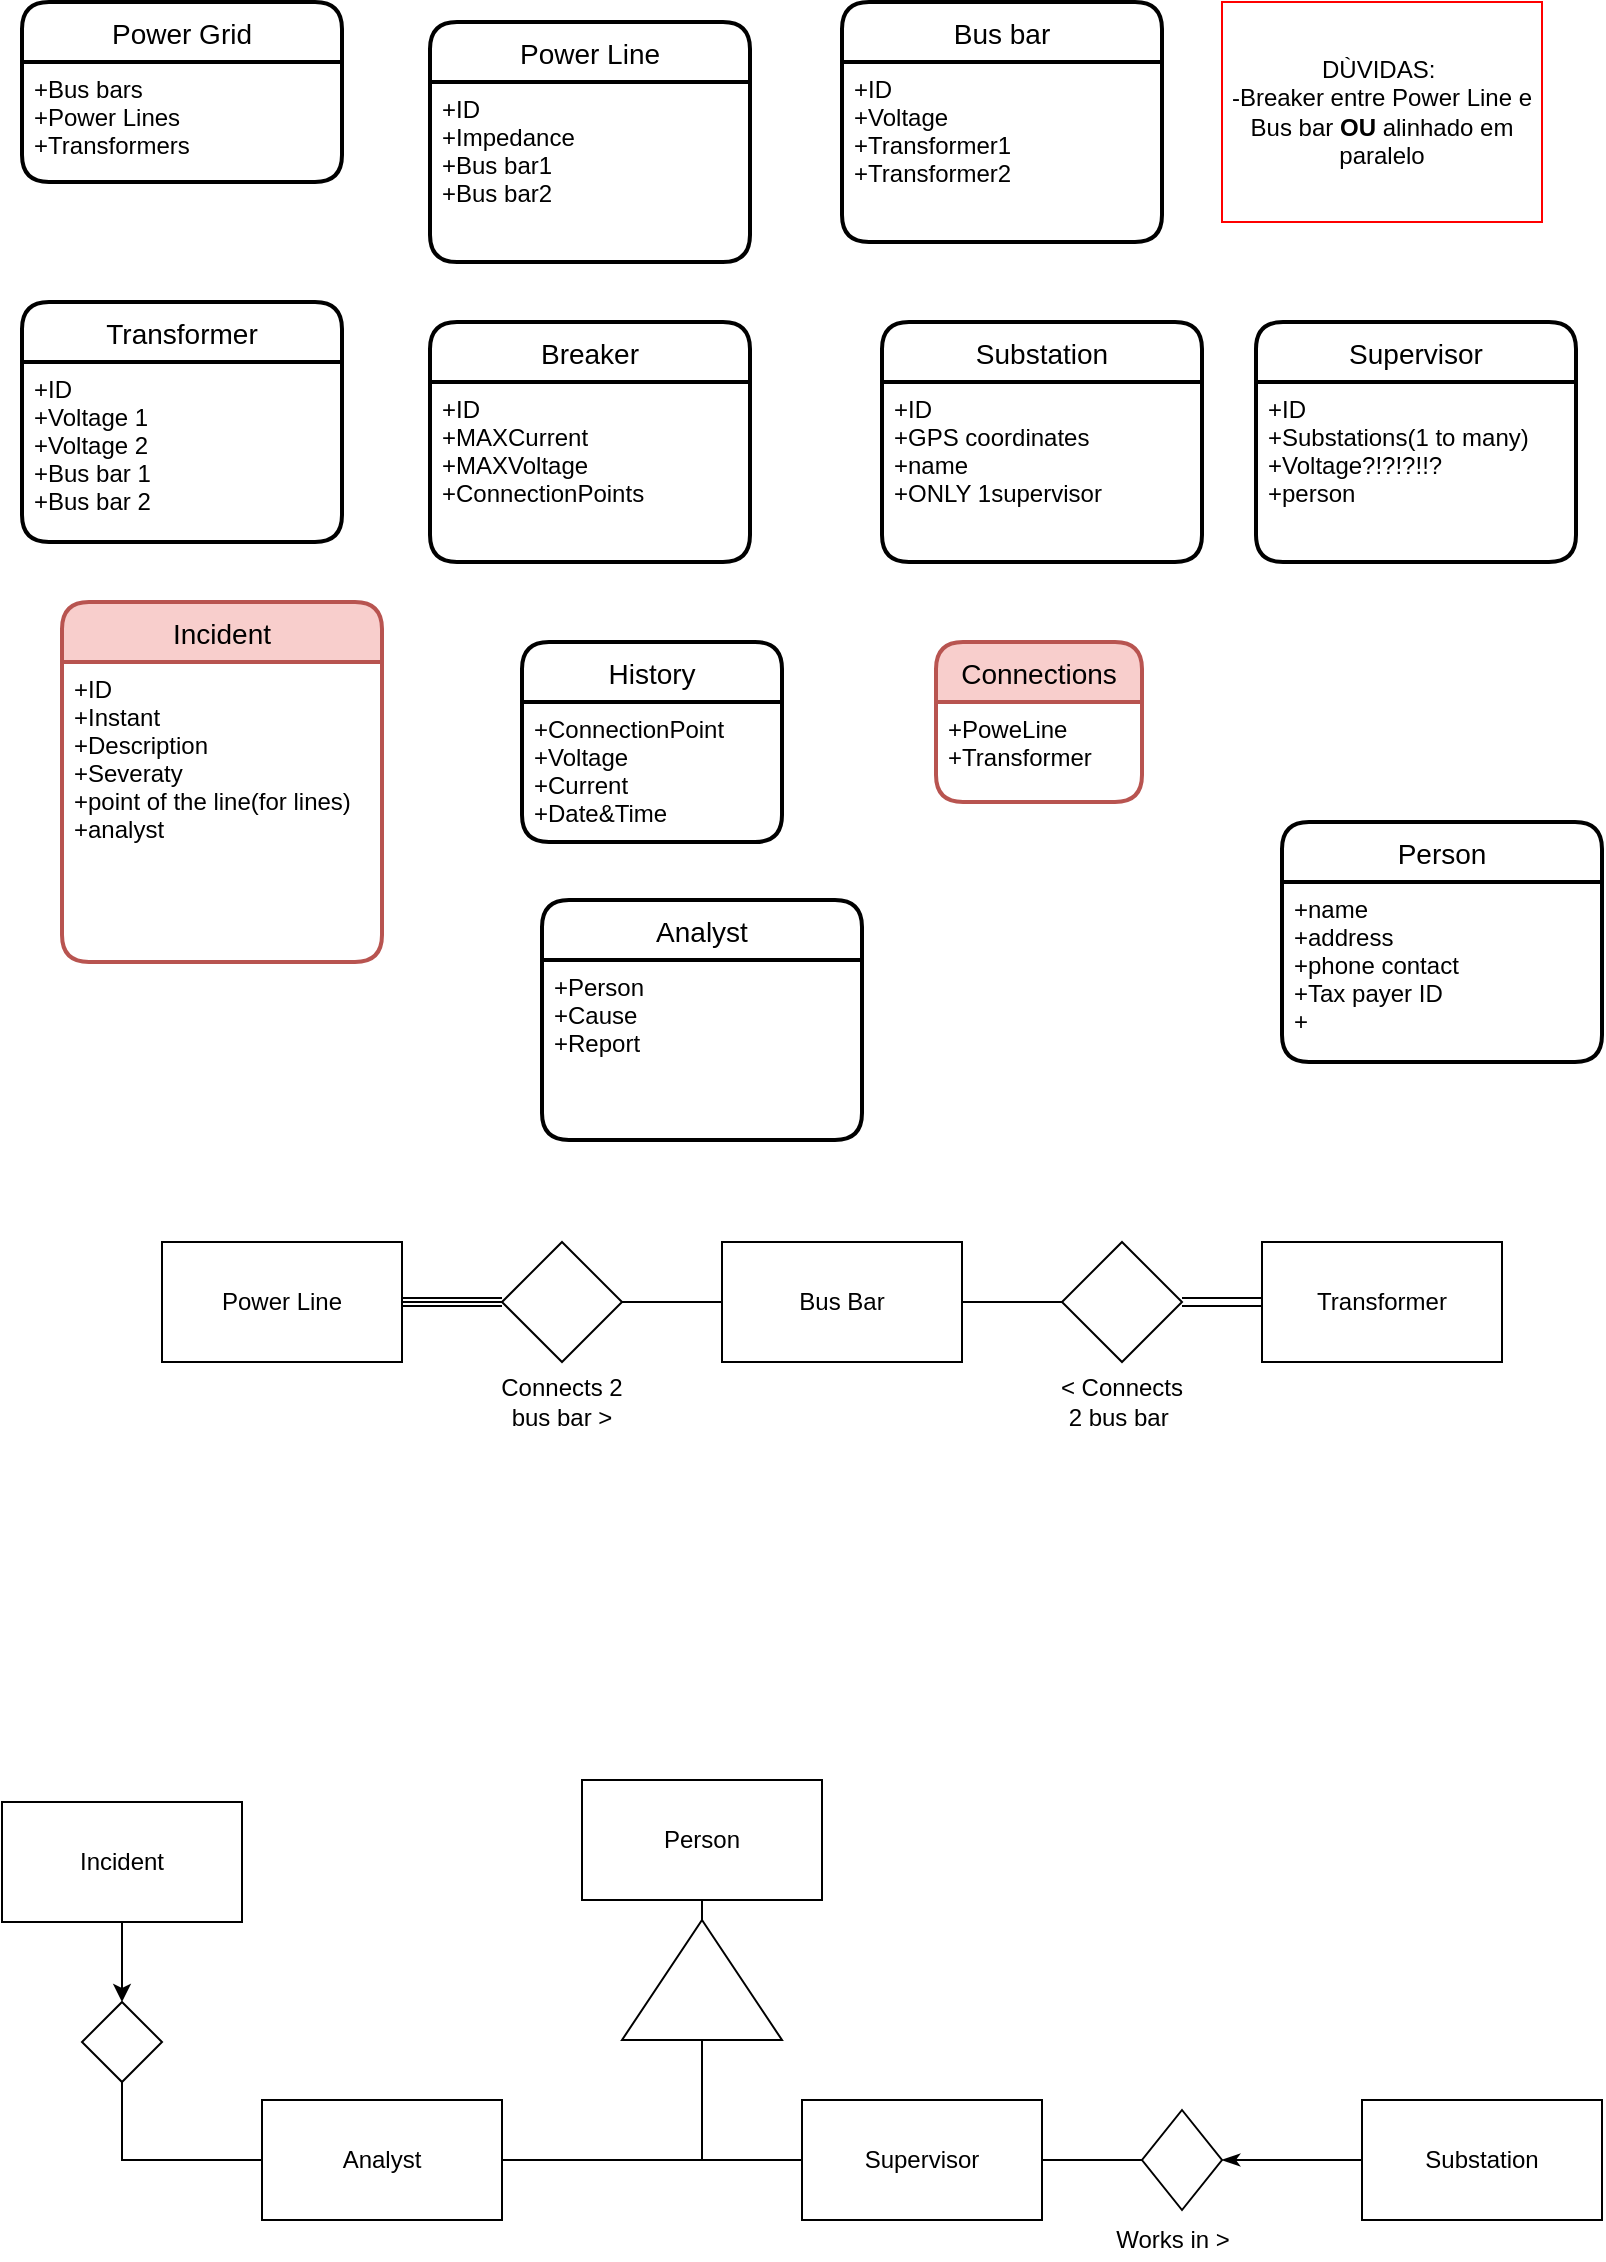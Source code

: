 <mxfile version="13.7.7" type="github">
  <diagram id="F_qcPq7MR6brmlPEMF5c" name="Page-1">
    <mxGraphModel dx="1007" dy="580" grid="1" gridSize="10" guides="1" tooltips="1" connect="1" arrows="1" fold="1" page="1" pageScale="1" pageWidth="827" pageHeight="1169" math="0" shadow="0">
      <root>
        <mxCell id="0" />
        <mxCell id="1" parent="0" />
        <mxCell id="aGR_cuzpQr1dUesHsS2U-27" value="Power Grid" style="swimlane;childLayout=stackLayout;horizontal=1;startSize=30;horizontalStack=0;rounded=1;fontSize=14;fontStyle=0;strokeWidth=2;resizeParent=0;resizeLast=1;shadow=0;dashed=0;align=center;" parent="1" vertex="1">
          <mxGeometry x="50" y="40" width="160" height="90" as="geometry" />
        </mxCell>
        <mxCell id="aGR_cuzpQr1dUesHsS2U-28" value="+Bus bars&#xa;+Power Lines&#xa;+Transformers" style="align=left;strokeColor=none;fillColor=none;spacingLeft=4;fontSize=12;verticalAlign=top;resizable=0;rotatable=0;part=1;" parent="aGR_cuzpQr1dUesHsS2U-27" vertex="1">
          <mxGeometry y="30" width="160" height="60" as="geometry" />
        </mxCell>
        <mxCell id="aGR_cuzpQr1dUesHsS2U-33" value="Transformer" style="swimlane;childLayout=stackLayout;horizontal=1;startSize=30;horizontalStack=0;rounded=1;fontSize=14;fontStyle=0;strokeWidth=2;resizeParent=0;resizeLast=1;shadow=0;dashed=0;align=center;" parent="1" vertex="1">
          <mxGeometry x="50" y="190" width="160" height="120" as="geometry" />
        </mxCell>
        <mxCell id="aGR_cuzpQr1dUesHsS2U-34" value="+ID&#xa;+Voltage 1&#xa;+Voltage 2&#xa;+Bus bar 1&#xa;+Bus bar 2" style="align=left;strokeColor=none;fillColor=none;spacingLeft=4;fontSize=12;verticalAlign=top;resizable=0;rotatable=0;part=1;" parent="aGR_cuzpQr1dUesHsS2U-33" vertex="1">
          <mxGeometry y="30" width="160" height="90" as="geometry" />
        </mxCell>
        <mxCell id="aGR_cuzpQr1dUesHsS2U-29" value="Power Line" style="swimlane;childLayout=stackLayout;horizontal=1;startSize=30;horizontalStack=0;rounded=1;fontSize=14;fontStyle=0;strokeWidth=2;resizeParent=0;resizeLast=1;shadow=0;dashed=0;align=center;" parent="1" vertex="1">
          <mxGeometry x="254" y="50" width="160" height="120" as="geometry" />
        </mxCell>
        <mxCell id="aGR_cuzpQr1dUesHsS2U-30" value="+ID&#xa;+Impedance&#xa;+Bus bar1&#xa;+Bus bar2" style="align=left;strokeColor=none;fillColor=none;spacingLeft=4;fontSize=12;verticalAlign=top;resizable=0;rotatable=0;part=1;" parent="aGR_cuzpQr1dUesHsS2U-29" vertex="1">
          <mxGeometry y="30" width="160" height="90" as="geometry" />
        </mxCell>
        <mxCell id="aGR_cuzpQr1dUesHsS2U-40" value="DÙVIDAS:&amp;nbsp;&lt;br&gt;-Breaker entre Power Line e Bus bar &lt;b&gt;OU &lt;/b&gt;alinhado em paralelo" style="text;html=1;fillColor=none;align=center;verticalAlign=middle;whiteSpace=wrap;rounded=0;strokeColor=#FF0000;" parent="1" vertex="1">
          <mxGeometry x="650" y="40" width="160" height="110" as="geometry" />
        </mxCell>
        <mxCell id="aGR_cuzpQr1dUesHsS2U-31" value="Bus bar" style="swimlane;childLayout=stackLayout;horizontal=1;startSize=30;horizontalStack=0;rounded=1;fontSize=14;fontStyle=0;strokeWidth=2;resizeParent=0;resizeLast=1;shadow=0;dashed=0;align=center;" parent="1" vertex="1">
          <mxGeometry x="460" y="40" width="160" height="120" as="geometry" />
        </mxCell>
        <mxCell id="aGR_cuzpQr1dUesHsS2U-32" value="+ID&#xa;+Voltage&#xa;+Transformer1&#xa;+Transformer2" style="align=left;strokeColor=none;fillColor=none;spacingLeft=4;fontSize=12;verticalAlign=top;resizable=0;rotatable=0;part=1;" parent="aGR_cuzpQr1dUesHsS2U-31" vertex="1">
          <mxGeometry y="30" width="160" height="90" as="geometry" />
        </mxCell>
        <mxCell id="aGR_cuzpQr1dUesHsS2U-35" value="Breaker" style="swimlane;childLayout=stackLayout;horizontal=1;startSize=30;horizontalStack=0;rounded=1;fontSize=14;fontStyle=0;strokeWidth=2;resizeParent=0;resizeLast=1;shadow=0;dashed=0;align=center;" parent="1" vertex="1">
          <mxGeometry x="254" y="200" width="160" height="120" as="geometry" />
        </mxCell>
        <mxCell id="aGR_cuzpQr1dUesHsS2U-36" value="+ID&#xa;+MAXCurrent&#xa;+MAXVoltage&#xa;+ConnectionPoints" style="align=left;strokeColor=none;fillColor=none;spacingLeft=4;fontSize=12;verticalAlign=top;resizable=0;rotatable=0;part=1;" parent="aGR_cuzpQr1dUesHsS2U-35" vertex="1">
          <mxGeometry y="30" width="160" height="90" as="geometry" />
        </mxCell>
        <mxCell id="aGR_cuzpQr1dUesHsS2U-41" value="Substation" style="swimlane;childLayout=stackLayout;horizontal=1;startSize=30;horizontalStack=0;rounded=1;fontSize=14;fontStyle=0;strokeWidth=2;resizeParent=0;resizeLast=1;shadow=0;dashed=0;align=center;" parent="1" vertex="1">
          <mxGeometry x="480" y="200" width="160" height="120" as="geometry" />
        </mxCell>
        <mxCell id="aGR_cuzpQr1dUesHsS2U-42" value="+ID&#xa;+GPS coordinates&#xa;+name&#xa;+ONLY 1supervisor" style="align=left;strokeColor=none;fillColor=none;spacingLeft=4;fontSize=12;verticalAlign=top;resizable=0;rotatable=0;part=1;" parent="aGR_cuzpQr1dUesHsS2U-41" vertex="1">
          <mxGeometry y="30" width="160" height="90" as="geometry" />
        </mxCell>
        <mxCell id="aGR_cuzpQr1dUesHsS2U-43" value="Supervisor" style="swimlane;childLayout=stackLayout;horizontal=1;startSize=30;horizontalStack=0;rounded=1;fontSize=14;fontStyle=0;strokeWidth=2;resizeParent=0;resizeLast=1;shadow=0;dashed=0;align=center;" parent="1" vertex="1">
          <mxGeometry x="667" y="200" width="160" height="120" as="geometry" />
        </mxCell>
        <mxCell id="aGR_cuzpQr1dUesHsS2U-44" value="+ID&#xa;+Substations(1 to many)&#xa;+Voltage?!?!?!!?&#xa;+person" style="align=left;strokeColor=none;fillColor=none;spacingLeft=4;fontSize=12;verticalAlign=top;resizable=0;rotatable=0;part=1;" parent="aGR_cuzpQr1dUesHsS2U-43" vertex="1">
          <mxGeometry y="30" width="160" height="90" as="geometry" />
        </mxCell>
        <mxCell id="aGR_cuzpQr1dUesHsS2U-45" value="Incident" style="swimlane;childLayout=stackLayout;horizontal=1;startSize=30;horizontalStack=0;rounded=1;fontSize=14;fontStyle=0;strokeWidth=2;resizeParent=0;resizeLast=1;shadow=0;dashed=0;align=center;fillColor=#f8cecc;strokeColor=#b85450;" parent="1" vertex="1">
          <mxGeometry x="70" y="340" width="160" height="180" as="geometry" />
        </mxCell>
        <mxCell id="aGR_cuzpQr1dUesHsS2U-46" value="+ID&#xa;+Instant&#xa;+Description&#xa;+Severaty&#xa;+point of the line(for lines)&#xa;+analyst" style="align=left;strokeColor=none;fillColor=none;spacingLeft=4;fontSize=12;verticalAlign=top;resizable=0;rotatable=0;part=1;" parent="aGR_cuzpQr1dUesHsS2U-45" vertex="1">
          <mxGeometry y="30" width="160" height="150" as="geometry" />
        </mxCell>
        <mxCell id="aGR_cuzpQr1dUesHsS2U-47" value="History" style="swimlane;childLayout=stackLayout;horizontal=1;startSize=30;horizontalStack=0;rounded=1;fontSize=14;fontStyle=0;strokeWidth=2;resizeParent=0;resizeLast=1;shadow=0;dashed=0;align=center;fillColor=#FFFFFF;" parent="1" vertex="1">
          <mxGeometry x="300" y="360" width="130" height="100" as="geometry" />
        </mxCell>
        <mxCell id="aGR_cuzpQr1dUesHsS2U-48" value="+ConnectionPoint&#xa;+Voltage&#xa;+Current&#xa;+Date&amp;Time&#xa;&#xa;" style="align=left;strokeColor=none;fillColor=none;spacingLeft=4;fontSize=12;verticalAlign=top;resizable=0;rotatable=0;part=1;" parent="aGR_cuzpQr1dUesHsS2U-47" vertex="1">
          <mxGeometry y="30" width="130" height="70" as="geometry" />
        </mxCell>
        <mxCell id="aGR_cuzpQr1dUesHsS2U-49" value="Connections" style="swimlane;childLayout=stackLayout;horizontal=1;startSize=30;horizontalStack=0;rounded=1;fontSize=14;fontStyle=0;strokeWidth=2;resizeParent=0;resizeLast=1;shadow=0;dashed=0;align=center;fillColor=#f8cecc;strokeColor=#b85450;" parent="1" vertex="1">
          <mxGeometry x="507" y="360" width="103" height="80" as="geometry" />
        </mxCell>
        <mxCell id="aGR_cuzpQr1dUesHsS2U-50" value="+PoweLine&#xa;+Transformer" style="align=left;strokeColor=none;fillColor=none;spacingLeft=4;fontSize=12;verticalAlign=top;resizable=0;rotatable=0;part=1;" parent="aGR_cuzpQr1dUesHsS2U-49" vertex="1">
          <mxGeometry y="30" width="103" height="50" as="geometry" />
        </mxCell>
        <mxCell id="aGR_cuzpQr1dUesHsS2U-53" value="Analyst" style="swimlane;childLayout=stackLayout;horizontal=1;startSize=30;horizontalStack=0;rounded=1;fontSize=14;fontStyle=0;strokeWidth=2;resizeParent=0;resizeLast=1;shadow=0;dashed=0;align=center;fillColor=#FFFFFF;" parent="1" vertex="1">
          <mxGeometry x="310" y="489" width="160" height="120" as="geometry" />
        </mxCell>
        <mxCell id="aGR_cuzpQr1dUesHsS2U-54" value="+Person&#xa;+Cause&#xa;+Report" style="align=left;strokeColor=none;fillColor=none;spacingLeft=4;fontSize=12;verticalAlign=top;resizable=0;rotatable=0;part=1;" parent="aGR_cuzpQr1dUesHsS2U-53" vertex="1">
          <mxGeometry y="30" width="160" height="90" as="geometry" />
        </mxCell>
        <mxCell id="aGR_cuzpQr1dUesHsS2U-51" value="Person" style="swimlane;childLayout=stackLayout;horizontal=1;startSize=30;horizontalStack=0;rounded=1;fontSize=14;fontStyle=0;strokeWidth=2;resizeParent=0;resizeLast=1;shadow=0;dashed=0;align=center;fillColor=#FFFFFF;" parent="1" vertex="1">
          <mxGeometry x="680" y="450" width="160" height="120" as="geometry" />
        </mxCell>
        <mxCell id="aGR_cuzpQr1dUesHsS2U-52" value="+name&#xa;+address&#xa;+phone contact&#xa;+Tax payer ID&#xa;+" style="align=left;strokeColor=none;fillColor=none;spacingLeft=4;fontSize=12;verticalAlign=top;resizable=0;rotatable=0;part=1;" parent="aGR_cuzpQr1dUesHsS2U-51" vertex="1">
          <mxGeometry y="30" width="160" height="90" as="geometry" />
        </mxCell>
        <mxCell id="elCYRD-mfJzgqQK86Onw-1" value="Person" style="rounded=0;whiteSpace=wrap;html=1;" parent="1" vertex="1">
          <mxGeometry x="330" y="929" width="120" height="60" as="geometry" />
        </mxCell>
        <mxCell id="mmZOM7WGjWDJryZNc2W0-20" style="edgeStyle=orthogonalEdgeStyle;rounded=0;orthogonalLoop=1;jettySize=auto;html=1;entryX=0;entryY=0.5;entryDx=0;entryDy=0;endArrow=none;endFill=0;" edge="1" parent="1" source="elCYRD-mfJzgqQK86Onw-2" target="elCYRD-mfJzgqQK86Onw-4">
          <mxGeometry relative="1" as="geometry">
            <Array as="points">
              <mxPoint x="390" y="1119" />
            </Array>
          </mxGeometry>
        </mxCell>
        <mxCell id="elCYRD-mfJzgqQK86Onw-2" value="" style="triangle;whiteSpace=wrap;html=1;direction=north;" parent="1" vertex="1">
          <mxGeometry x="350" y="999" width="80" height="60" as="geometry" />
        </mxCell>
        <mxCell id="mmZOM7WGjWDJryZNc2W0-33" style="edgeStyle=orthogonalEdgeStyle;rounded=0;orthogonalLoop=1;jettySize=auto;html=1;endArrow=none;endFill=0;" edge="1" parent="1" source="elCYRD-mfJzgqQK86Onw-3" target="mmZOM7WGjWDJryZNc2W0-31">
          <mxGeometry relative="1" as="geometry" />
        </mxCell>
        <mxCell id="mmZOM7WGjWDJryZNc2W0-34" style="edgeStyle=orthogonalEdgeStyle;rounded=0;orthogonalLoop=1;jettySize=auto;html=1;entryX=0;entryY=0.5;entryDx=0;entryDy=0;endArrow=none;endFill=0;" edge="1" parent="1" source="elCYRD-mfJzgqQK86Onw-3" target="elCYRD-mfJzgqQK86Onw-2">
          <mxGeometry relative="1" as="geometry" />
        </mxCell>
        <mxCell id="elCYRD-mfJzgqQK86Onw-3" value="Analyst" style="rounded=0;whiteSpace=wrap;html=1;" parent="1" vertex="1">
          <mxGeometry x="170" y="1089" width="120" height="60" as="geometry" />
        </mxCell>
        <mxCell id="mmZOM7WGjWDJryZNc2W0-25" style="edgeStyle=orthogonalEdgeStyle;rounded=0;orthogonalLoop=1;jettySize=auto;html=1;entryX=0;entryY=0.5;entryDx=0;entryDy=0;endArrow=none;endFill=0;entryPerimeter=0;" edge="1" parent="1" source="elCYRD-mfJzgqQK86Onw-4" target="mmZOM7WGjWDJryZNc2W0-22">
          <mxGeometry relative="1" as="geometry" />
        </mxCell>
        <mxCell id="elCYRD-mfJzgqQK86Onw-4" value="Supervisor" style="rounded=0;whiteSpace=wrap;html=1;" parent="1" vertex="1">
          <mxGeometry x="440" y="1089" width="120" height="60" as="geometry" />
        </mxCell>
        <mxCell id="elCYRD-mfJzgqQK86Onw-7" value="" style="endArrow=none;html=1;entryX=0.5;entryY=1;entryDx=0;entryDy=0;exitX=1;exitY=0.5;exitDx=0;exitDy=0;" parent="1" source="elCYRD-mfJzgqQK86Onw-2" target="elCYRD-mfJzgqQK86Onw-1" edge="1">
          <mxGeometry width="50" height="50" relative="1" as="geometry">
            <mxPoint x="310" y="1019" as="sourcePoint" />
            <mxPoint x="360" y="969" as="targetPoint" />
          </mxGeometry>
        </mxCell>
        <mxCell id="mmZOM7WGjWDJryZNc2W0-8" style="edgeStyle=orthogonalEdgeStyle;rounded=0;orthogonalLoop=1;jettySize=auto;html=1;entryX=0;entryY=0.5;entryDx=0;entryDy=0;endArrow=none;endFill=0;" edge="1" parent="1" source="mmZOM7WGjWDJryZNc2W0-1" target="mmZOM7WGjWDJryZNc2W0-6">
          <mxGeometry relative="1" as="geometry" />
        </mxCell>
        <mxCell id="mmZOM7WGjWDJryZNc2W0-29" value="" style="edgeStyle=orthogonalEdgeStyle;rounded=0;orthogonalLoop=1;jettySize=auto;html=1;endArrow=classic;endFill=1;shape=link;" edge="1" parent="1" source="mmZOM7WGjWDJryZNc2W0-1" target="mmZOM7WGjWDJryZNc2W0-6">
          <mxGeometry relative="1" as="geometry" />
        </mxCell>
        <mxCell id="mmZOM7WGjWDJryZNc2W0-1" value="Power Line" style="rounded=0;whiteSpace=wrap;html=1;" vertex="1" parent="1">
          <mxGeometry x="120" y="660" width="120" height="60" as="geometry" />
        </mxCell>
        <mxCell id="mmZOM7WGjWDJryZNc2W0-10" style="edgeStyle=orthogonalEdgeStyle;rounded=0;orthogonalLoop=1;jettySize=auto;html=1;endArrow=none;endFill=0;" edge="1" parent="1" source="mmZOM7WGjWDJryZNc2W0-2" target="mmZOM7WGjWDJryZNc2W0-6">
          <mxGeometry relative="1" as="geometry" />
        </mxCell>
        <mxCell id="mmZOM7WGjWDJryZNc2W0-11" style="edgeStyle=orthogonalEdgeStyle;rounded=0;orthogonalLoop=1;jettySize=auto;html=1;entryX=0;entryY=0.5;entryDx=0;entryDy=0;endArrow=none;endFill=0;" edge="1" parent="1" source="mmZOM7WGjWDJryZNc2W0-2" target="mmZOM7WGjWDJryZNc2W0-7">
          <mxGeometry relative="1" as="geometry" />
        </mxCell>
        <mxCell id="mmZOM7WGjWDJryZNc2W0-2" value="Bus Bar" style="rounded=0;whiteSpace=wrap;html=1;" vertex="1" parent="1">
          <mxGeometry x="400" y="660" width="120" height="60" as="geometry" />
        </mxCell>
        <mxCell id="mmZOM7WGjWDJryZNc2W0-12" style="edgeStyle=orthogonalEdgeStyle;rounded=0;orthogonalLoop=1;jettySize=auto;html=1;endArrow=none;endFill=0;shape=link;" edge="1" parent="1" source="mmZOM7WGjWDJryZNc2W0-4" target="mmZOM7WGjWDJryZNc2W0-7">
          <mxGeometry relative="1" as="geometry" />
        </mxCell>
        <mxCell id="mmZOM7WGjWDJryZNc2W0-4" value="Transformer" style="rounded=0;whiteSpace=wrap;html=1;" vertex="1" parent="1">
          <mxGeometry x="670" y="660" width="120" height="60" as="geometry" />
        </mxCell>
        <mxCell id="mmZOM7WGjWDJryZNc2W0-6" value="" style="rhombus;whiteSpace=wrap;html=1;" vertex="1" parent="1">
          <mxGeometry x="290" y="660" width="60" height="60" as="geometry" />
        </mxCell>
        <mxCell id="mmZOM7WGjWDJryZNc2W0-7" value="" style="rhombus;whiteSpace=wrap;html=1;" vertex="1" parent="1">
          <mxGeometry x="570" y="660" width="60" height="60" as="geometry" />
        </mxCell>
        <mxCell id="mmZOM7WGjWDJryZNc2W0-13" value="Connects 2 bus bar &amp;gt;" style="text;html=1;strokeColor=none;fillColor=none;align=center;verticalAlign=middle;whiteSpace=wrap;rounded=0;" vertex="1" parent="1">
          <mxGeometry x="285" y="730" width="70" height="20" as="geometry" />
        </mxCell>
        <mxCell id="mmZOM7WGjWDJryZNc2W0-14" value="&amp;lt; Connects 2 bus bar&amp;nbsp;" style="text;html=1;strokeColor=none;fillColor=none;align=center;verticalAlign=middle;whiteSpace=wrap;rounded=0;" vertex="1" parent="1">
          <mxGeometry x="565" y="730" width="70" height="20" as="geometry" />
        </mxCell>
        <mxCell id="mmZOM7WGjWDJryZNc2W0-24" style="edgeStyle=orthogonalEdgeStyle;rounded=0;orthogonalLoop=1;jettySize=auto;html=1;entryX=1;entryY=0.5;entryDx=0;entryDy=0;endArrow=classicThin;endFill=1;" edge="1" parent="1" source="mmZOM7WGjWDJryZNc2W0-21" target="mmZOM7WGjWDJryZNc2W0-22">
          <mxGeometry relative="1" as="geometry" />
        </mxCell>
        <mxCell id="mmZOM7WGjWDJryZNc2W0-21" value="Substation" style="rounded=0;whiteSpace=wrap;html=1;" vertex="1" parent="1">
          <mxGeometry x="720" y="1089" width="120" height="60" as="geometry" />
        </mxCell>
        <mxCell id="mmZOM7WGjWDJryZNc2W0-22" value="" style="rhombus;whiteSpace=wrap;html=1;" vertex="1" parent="1">
          <mxGeometry x="610" y="1094" width="40" height="50" as="geometry" />
        </mxCell>
        <mxCell id="mmZOM7WGjWDJryZNc2W0-26" value="Works in &amp;gt;" style="text;html=1;strokeColor=none;fillColor=none;align=center;verticalAlign=middle;whiteSpace=wrap;rounded=0;" vertex="1" parent="1">
          <mxGeometry x="590" y="1149" width="71" height="20" as="geometry" />
        </mxCell>
        <mxCell id="mmZOM7WGjWDJryZNc2W0-32" style="edgeStyle=orthogonalEdgeStyle;rounded=0;orthogonalLoop=1;jettySize=auto;html=1;entryX=0.5;entryY=0;entryDx=0;entryDy=0;endArrow=classic;endFill=1;" edge="1" parent="1" source="mmZOM7WGjWDJryZNc2W0-28" target="mmZOM7WGjWDJryZNc2W0-31">
          <mxGeometry relative="1" as="geometry" />
        </mxCell>
        <mxCell id="mmZOM7WGjWDJryZNc2W0-28" value="Incident" style="rounded=0;whiteSpace=wrap;html=1;" vertex="1" parent="1">
          <mxGeometry x="40" y="940" width="120" height="60" as="geometry" />
        </mxCell>
        <mxCell id="mmZOM7WGjWDJryZNc2W0-31" value="" style="rhombus;whiteSpace=wrap;html=1;" vertex="1" parent="1">
          <mxGeometry x="80" y="1040" width="40" height="40" as="geometry" />
        </mxCell>
      </root>
    </mxGraphModel>
  </diagram>
</mxfile>
